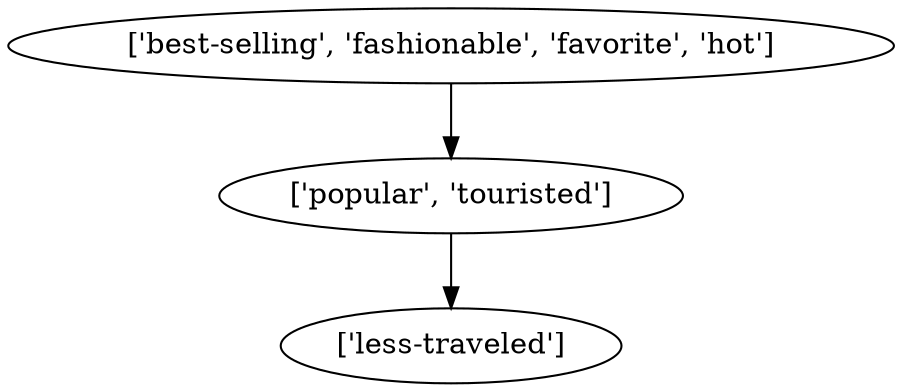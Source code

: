 strict digraph  {
	"['popular', 'touristed']" -> "['less-traveled']";
	"['best-selling', 'fashionable', 'favorite', 'hot']" -> "['popular', 'touristed']";
}
